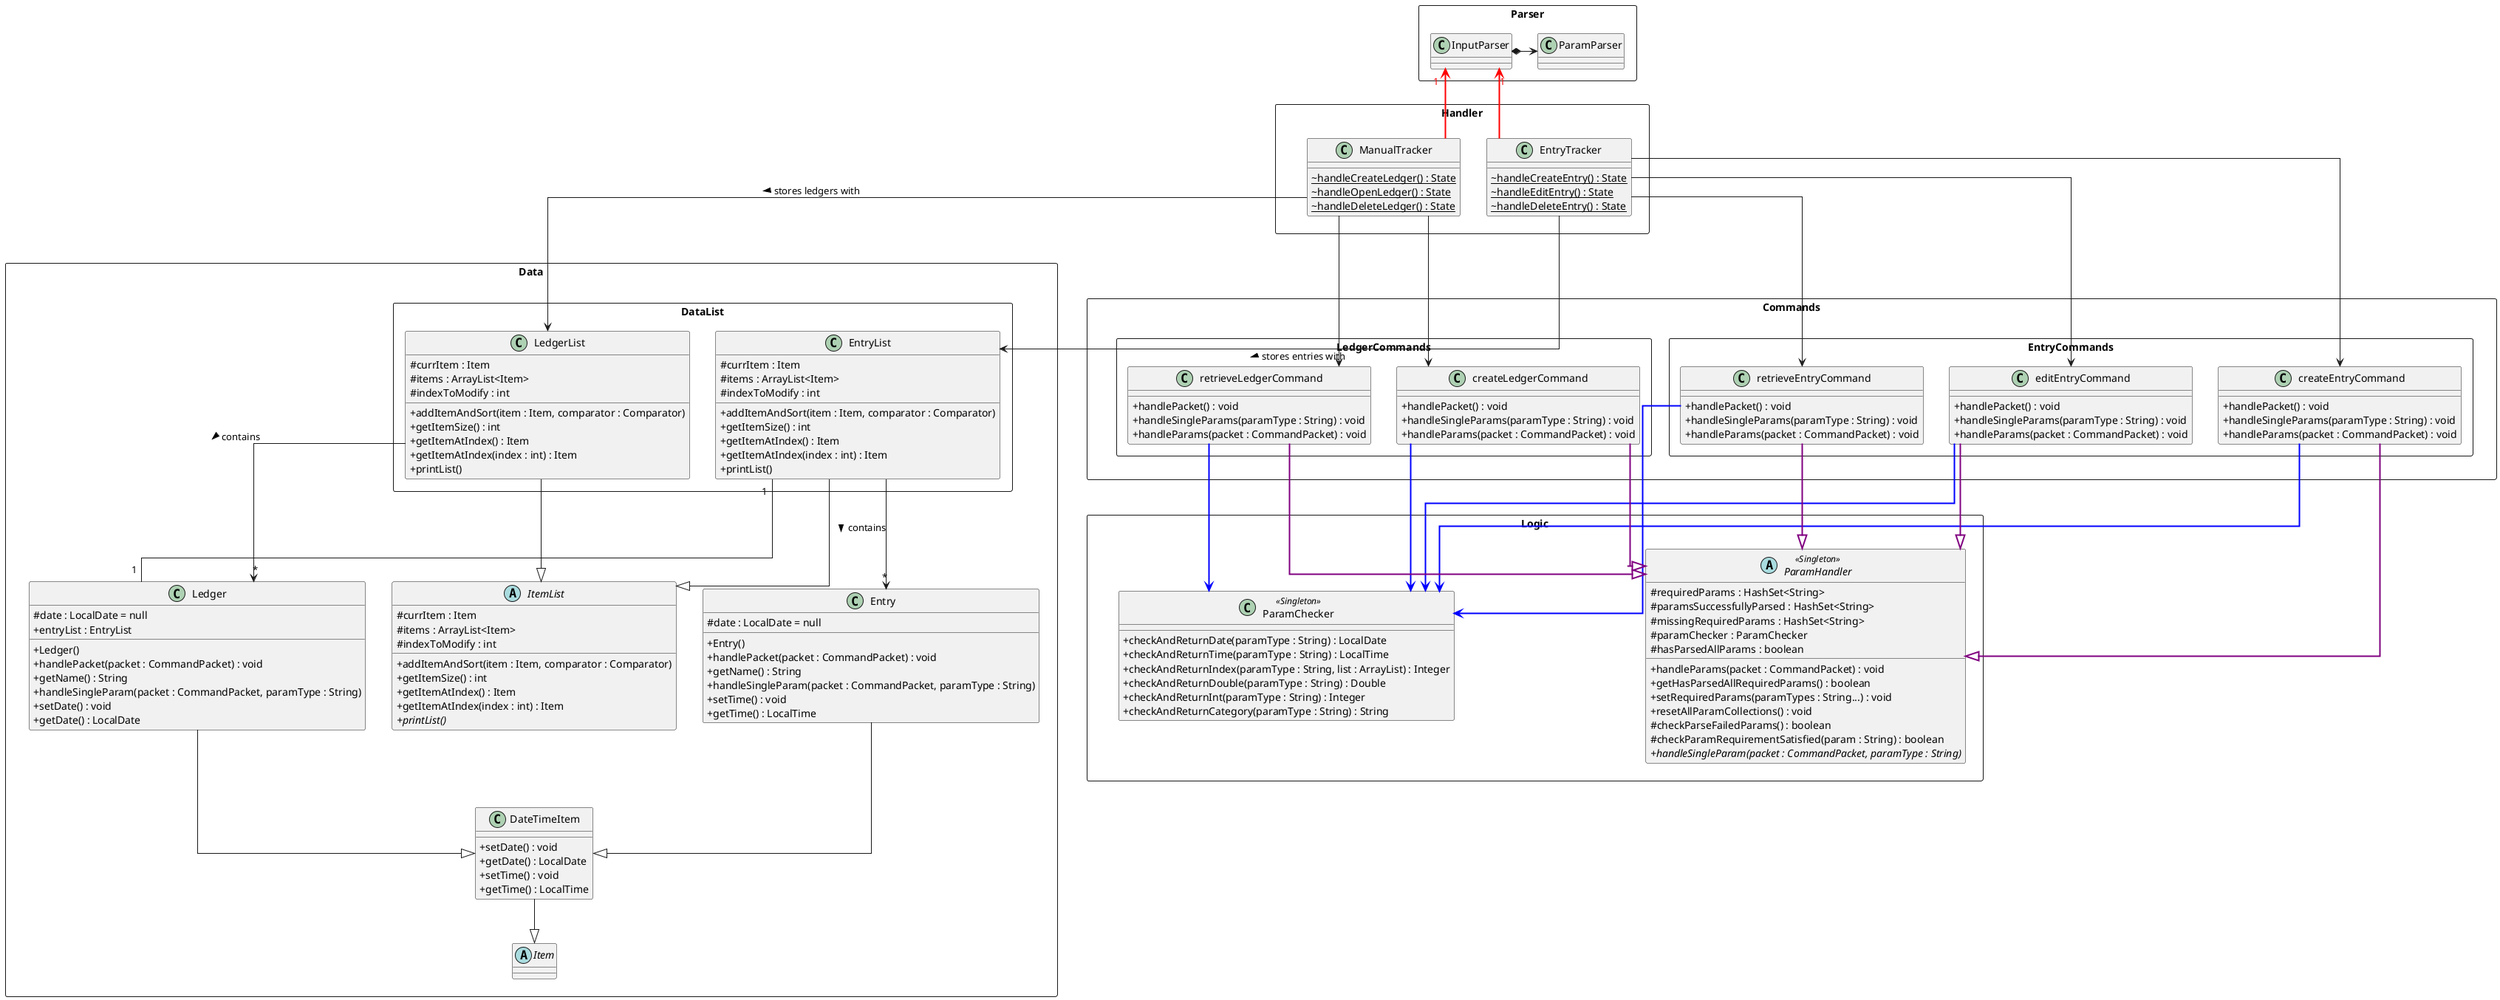 @startuml
skinparam classAttributeIconSize 0
skinparam BoxPadding 20
skinparam shadowing false
skinparam linetype ortho

skinparam package<<Layout>> {
  borderColor Transparent
  backgroundColor Transparent
  fontColor Transparent
  stereotypeFontColor Transparent
}


rectangle Data {
    class DateTimeItem {
        + setDate() : void
        + getDate() : LocalDate
        + setTime() : void
        + getTime() : LocalTime
    }

    abstract class Item {
    }

    abstract class ItemList {
        # currItem : Item
        # items : ArrayList<Item>
        # indexToModify : int

        + addItemAndSort(item : Item, comparator : Comparator)
        + getItemSize() : int
        + getItemAtIndex() : Item
        + getItemAtIndex(index : int) : Item
        + {abstract} printList()
    }
    rectangle DataList {
        class LedgerList {
            # currItem : Item
            # items : ArrayList<Item>
            # indexToModify : int

            + addItemAndSort(item : Item, comparator : Comparator)
            + getItemSize() : int
            + getItemAtIndex() : Item
            + getItemAtIndex(index : int) : Item
            + printList()
        }

        class EntryList {
            # currItem : Item
            # items : ArrayList<Item>
            # indexToModify : int

            + addItemAndSort(item : Item, comparator : Comparator)
            + getItemSize() : int
            + getItemAtIndex() : Item
            + getItemAtIndex(index : int) : Item
            + printList()
        }
    }

    class Ledger {
        # date : LocalDate = null
        + entryList : EntryList
        + Ledger()
        + handlePacket(packet : CommandPacket) : void
        + getName() : String
        + handleSingleParam(packet : CommandPacket, paramType : String)
        + setDate() : void
        + getDate() : LocalDate
    }

    class Entry {
        # date : LocalDate = null
        + Entry()
        + handlePacket(packet : CommandPacket) : void
        + getName() : String
        + handleSingleParam(packet : CommandPacket, paramType : String)
        + setTime() : void
        + getTime() : LocalTime
    }


    DateTimeItem --|> Item
    Ledger --|> DateTimeItem
    Entry --|> DateTimeItem
    LedgerList --|> ItemList
    EntryList --|> ItemList
    Ledger "1" -- "1" EntryList
    LedgerList --> "*" Ledger : contains >
    EntryList --> "*" Entry : contains >
    EntryList -[hidden]- Entry

}

rectangle Handler {
    class ManualTracker {
        ~ {static} handleCreateLedger() : State
        ~ {static} handleOpenLedger() : State
        ~ {static} handleDeleteLedger() : State
    }

    class EntryTracker {
        ~ {static} handleCreateEntry() : State
        ~ {static} handleEditEntry() : State
        ~ {static} handleDeleteEntry() : State
    }

    EntryTracker --> EntryList : stores entries with >
    ManualTracker --> LedgerList : stores ledgers with >
}



rectangle Commands {
    rectangle LedgerCommands {
        class createLedgerCommand {
            + handlePacket() : void
            + handleSingleParams(paramType : String) : void
            + handleParams(packet : CommandPacket) : void
        }
        class retrieveLedgerCommand {
            + handlePacket() : void
            + handleSingleParams(paramType : String) : void
            + handleParams(packet : CommandPacket) : void
        }
        ManualTracker --> createLedgerCommand
        ManualTracker --> retrieveLedgerCommand
    }

    rectangle EntryCommands {
        class createEntryCommand {
            + handlePacket() : void
            + handleSingleParams(paramType : String) : void
            + handleParams(packet : CommandPacket) : void
        }
        class editEntryCommand {
            + handlePacket() : void
            + handleSingleParams(paramType : String) : void
            + handleParams(packet : CommandPacket) : void
        }
        class retrieveEntryCommand {
            + handlePacket() : void
            + handleSingleParams(paramType : String) : void
            + handleParams(packet : CommandPacket) : void
        }
        EntryTracker --> createEntryCommand
        EntryTracker --> retrieveEntryCommand
        EntryTracker --> editEntryCommand

    }
}


rectangle Logic {
    abstract class ParamHandler <<Singleton>> {
        # requiredParams : HashSet<String>
        # paramsSuccessfullyParsed : HashSet<String>
        # missingRequiredParams : HashSet<String>
        # paramChecker : ParamChecker
        # hasParsedAllParams : boolean
        + handleParams(packet : CommandPacket) : void
        + getHasParsedAllRequiredParams() : boolean
        + setRequiredParams(paramTypes : String...) : void
        + resetAllParamCollections() : void
        # checkParseFailedParams() : boolean
        # checkParamRequirementSatisfied(param : String) : boolean
        + {abstract} handleSingleParam(packet : CommandPacket, paramType : String)
    }

    package p1 <<Layout>> {
    }

    package p2 <<Layout>> {
    }


    class ParamChecker <<Singleton>>{
        + checkAndReturnDate(paramType : String) : LocalDate
        + checkAndReturnTime(paramType : String) : LocalTime
        + checkAndReturnIndex(paramType : String, list : ArrayList) : Integer
        + checkAndReturnDouble(paramType : String) : Double
        + checkAndReturnInt(paramType : String) : Integer
        + checkAndReturnCategory(paramType : String) : String
    }

    ParamChecker -[hidden] p1
    p1 -[hidden] p2
    p2 -[hidden] ParamHandler
}

rectangle Parser{
    class InputParser {
    }

    class ParamParser {
    }
    InputParser *-> ParamParser
    InputParser "1" <-[#red]- ManualTracker #line:red;line.bold;text:red

    InputParser "1" <-[#red]- EntryTracker  #line:red;line.bold;text:red
}

Data -[hidden] Handler
Commands -[hidden]down- Logic


ParamChecker <-[norank]- createLedgerCommand #line:blue;line.bold;text:red
ParamChecker <-[norank]- retrieveLedgerCommand #line:blue;line.bold;text:red
ParamChecker <-[norank]- createEntryCommand #line:blue;line.bold;text:red
ParamChecker <-[norank]- editEntryCommand #line:blue;line.bold;text:red
ParamChecker <-[norank]- retrieveEntryCommand #line:blue;line.bold;text:red

ParamHandler <|-[norank]- createLedgerCommand #line:purple;line.bold;text:red
ParamHandler <|-[norank]- retrieveLedgerCommand #line:purple;line.bold;text:red
ParamHandler <|-[norank]- createEntryCommand #line:purple;line.bold;text:red
ParamHandler <|-[norank]- retrieveEntryCommand #line:purple;line.bold;text:red
ParamHandler <|-[norank]- editEntryCommand #line:purple;line.bold;text:red


@enduml